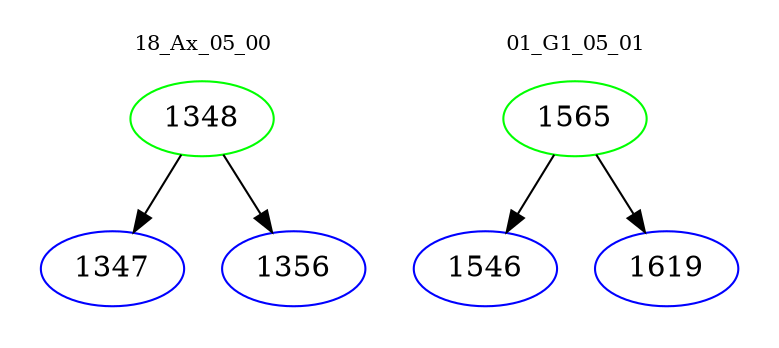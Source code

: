 digraph{
subgraph cluster_0 {
color = white
label = "18_Ax_05_00";
fontsize=10;
T0_1348 [label="1348", color="green"]
T0_1348 -> T0_1347 [color="black"]
T0_1347 [label="1347", color="blue"]
T0_1348 -> T0_1356 [color="black"]
T0_1356 [label="1356", color="blue"]
}
subgraph cluster_1 {
color = white
label = "01_G1_05_01";
fontsize=10;
T1_1565 [label="1565", color="green"]
T1_1565 -> T1_1546 [color="black"]
T1_1546 [label="1546", color="blue"]
T1_1565 -> T1_1619 [color="black"]
T1_1619 [label="1619", color="blue"]
}
}
